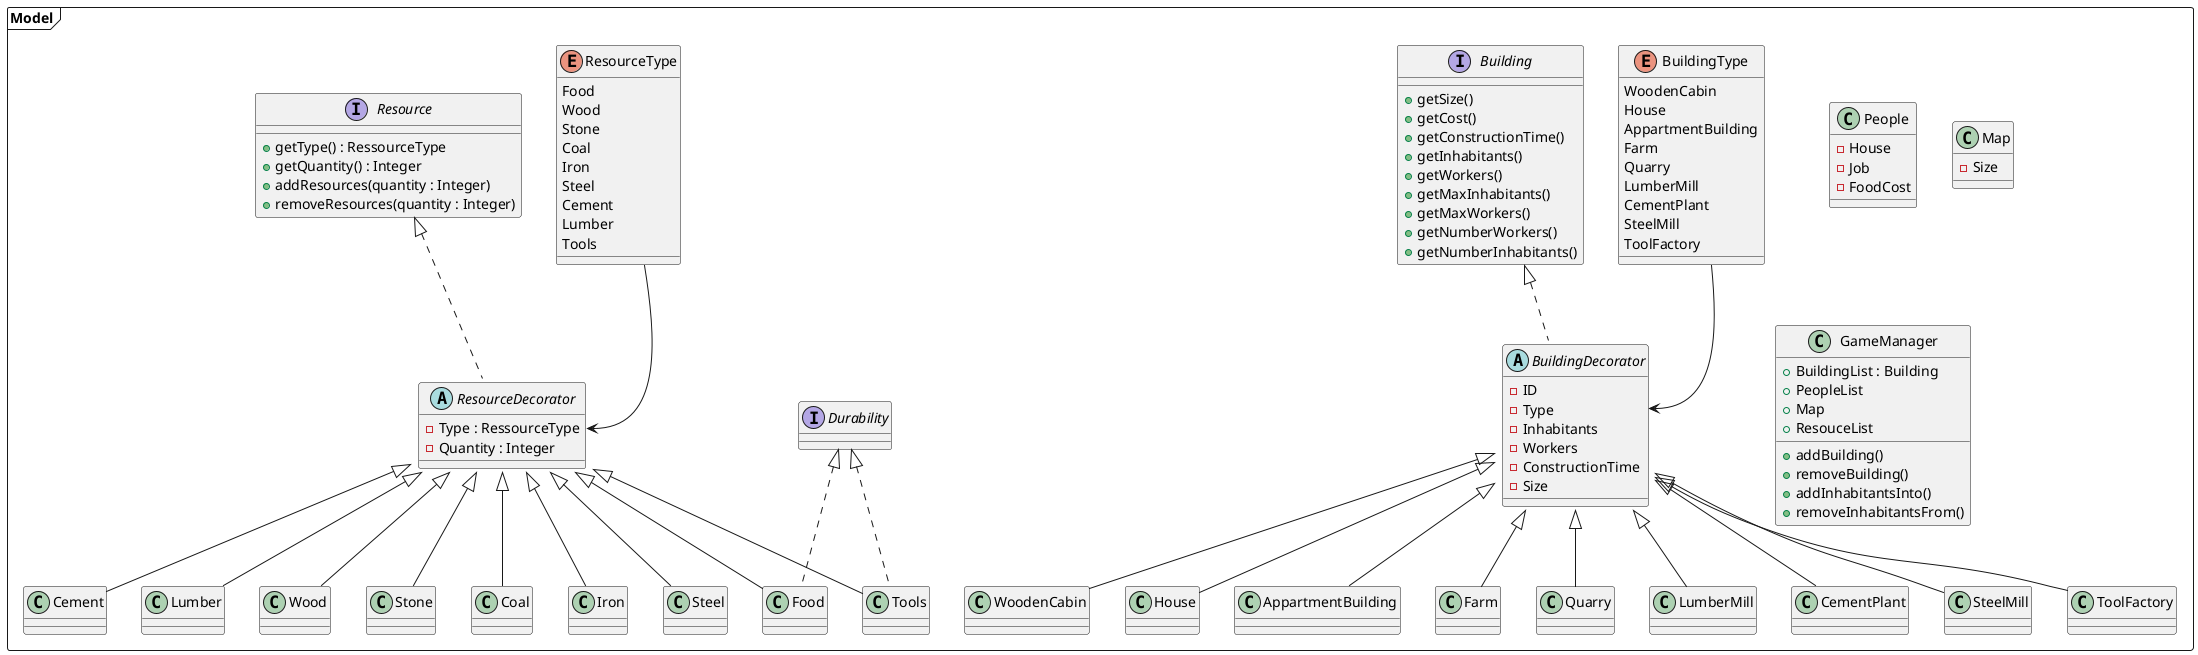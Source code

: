 @startuml

package "Model" <<Frame>> {
    interface Building {
        + getSize()
        + getCost()
        + getConstructionTime()
        + getInhabitants()
        + getWorkers()
        + getMaxInhabitants()
        + getMaxWorkers()
        + getNumberWorkers()
        + getNumberInhabitants()
    }
    abstract class BuildingDecorator implements Building{
        - ID
        - Type
        - Inhabitants
        - Workers
        - ConstructionTime
        - Size
    }

    class WoodenCabin extends BuildingDecorator{

    }
    class House extends BuildingDecorator{
        
    }
    class AppartmentBuilding extends BuildingDecorator{
        
    }
    class Farm extends BuildingDecorator{
        
    }
    class Quarry extends BuildingDecorator{
        
    }
    class LumberMill extends BuildingDecorator{
        
    }
    class CementPlant extends BuildingDecorator{
        
    }
    class SteelMill extends BuildingDecorator{
        
    }
    class ToolFactory extends BuildingDecorator{
        
    }
    enum BuildingType{
        WoodenCabin
        House
        AppartmentBuilding
        Farm
        Quarry
        LumberMill
        CementPlant
        SteelMill
        ToolFactory
    }

    class People{
        - House
        - Job
        - FoodCost
    }
    class Map{
        - Size
    }
    interface Resource {
        + getType() : RessourceType
        + getQuantity() : Integer
        + addResources(quantity : Integer)
        + removeResources(quantity : Integer)

    }
    abstract class ResourceDecorator implements Resource{
        - Type : RessourceType
        - Quantity : Integer
    }
    interface Durability{

    }
    class Food extends ResourceDecorator implements Durability{

    }
    class Wood extends ResourceDecorator{

    }
    class Stone extends ResourceDecorator{

    }
    class Coal extends ResourceDecorator{

    }
    class Iron extends ResourceDecorator{

    }
    class Steel extends ResourceDecorator{

    }
    class Cement extends ResourceDecorator{

    }
    class Lumber extends ResourceDecorator{

    }
    class Tools extends ResourceDecorator implements Durability{

    }
    enum ResourceType{
        Food
        Wood
        Stone
        Coal
        Iron
        Steel
        Cement
        Lumber
        Tools
    }

    class GameManager{
        + BuildingList : Building
        + PeopleList
        + Map
        + ResouceList
        + addBuilding()
        + removeBuilding()
        + addInhabitantsInto()
        + removeInhabitantsFrom()
    }

    ResourceType -->ResourceDecorator::Type
    BuildingType -->BuildingDecorator::Type

}



@enduml
